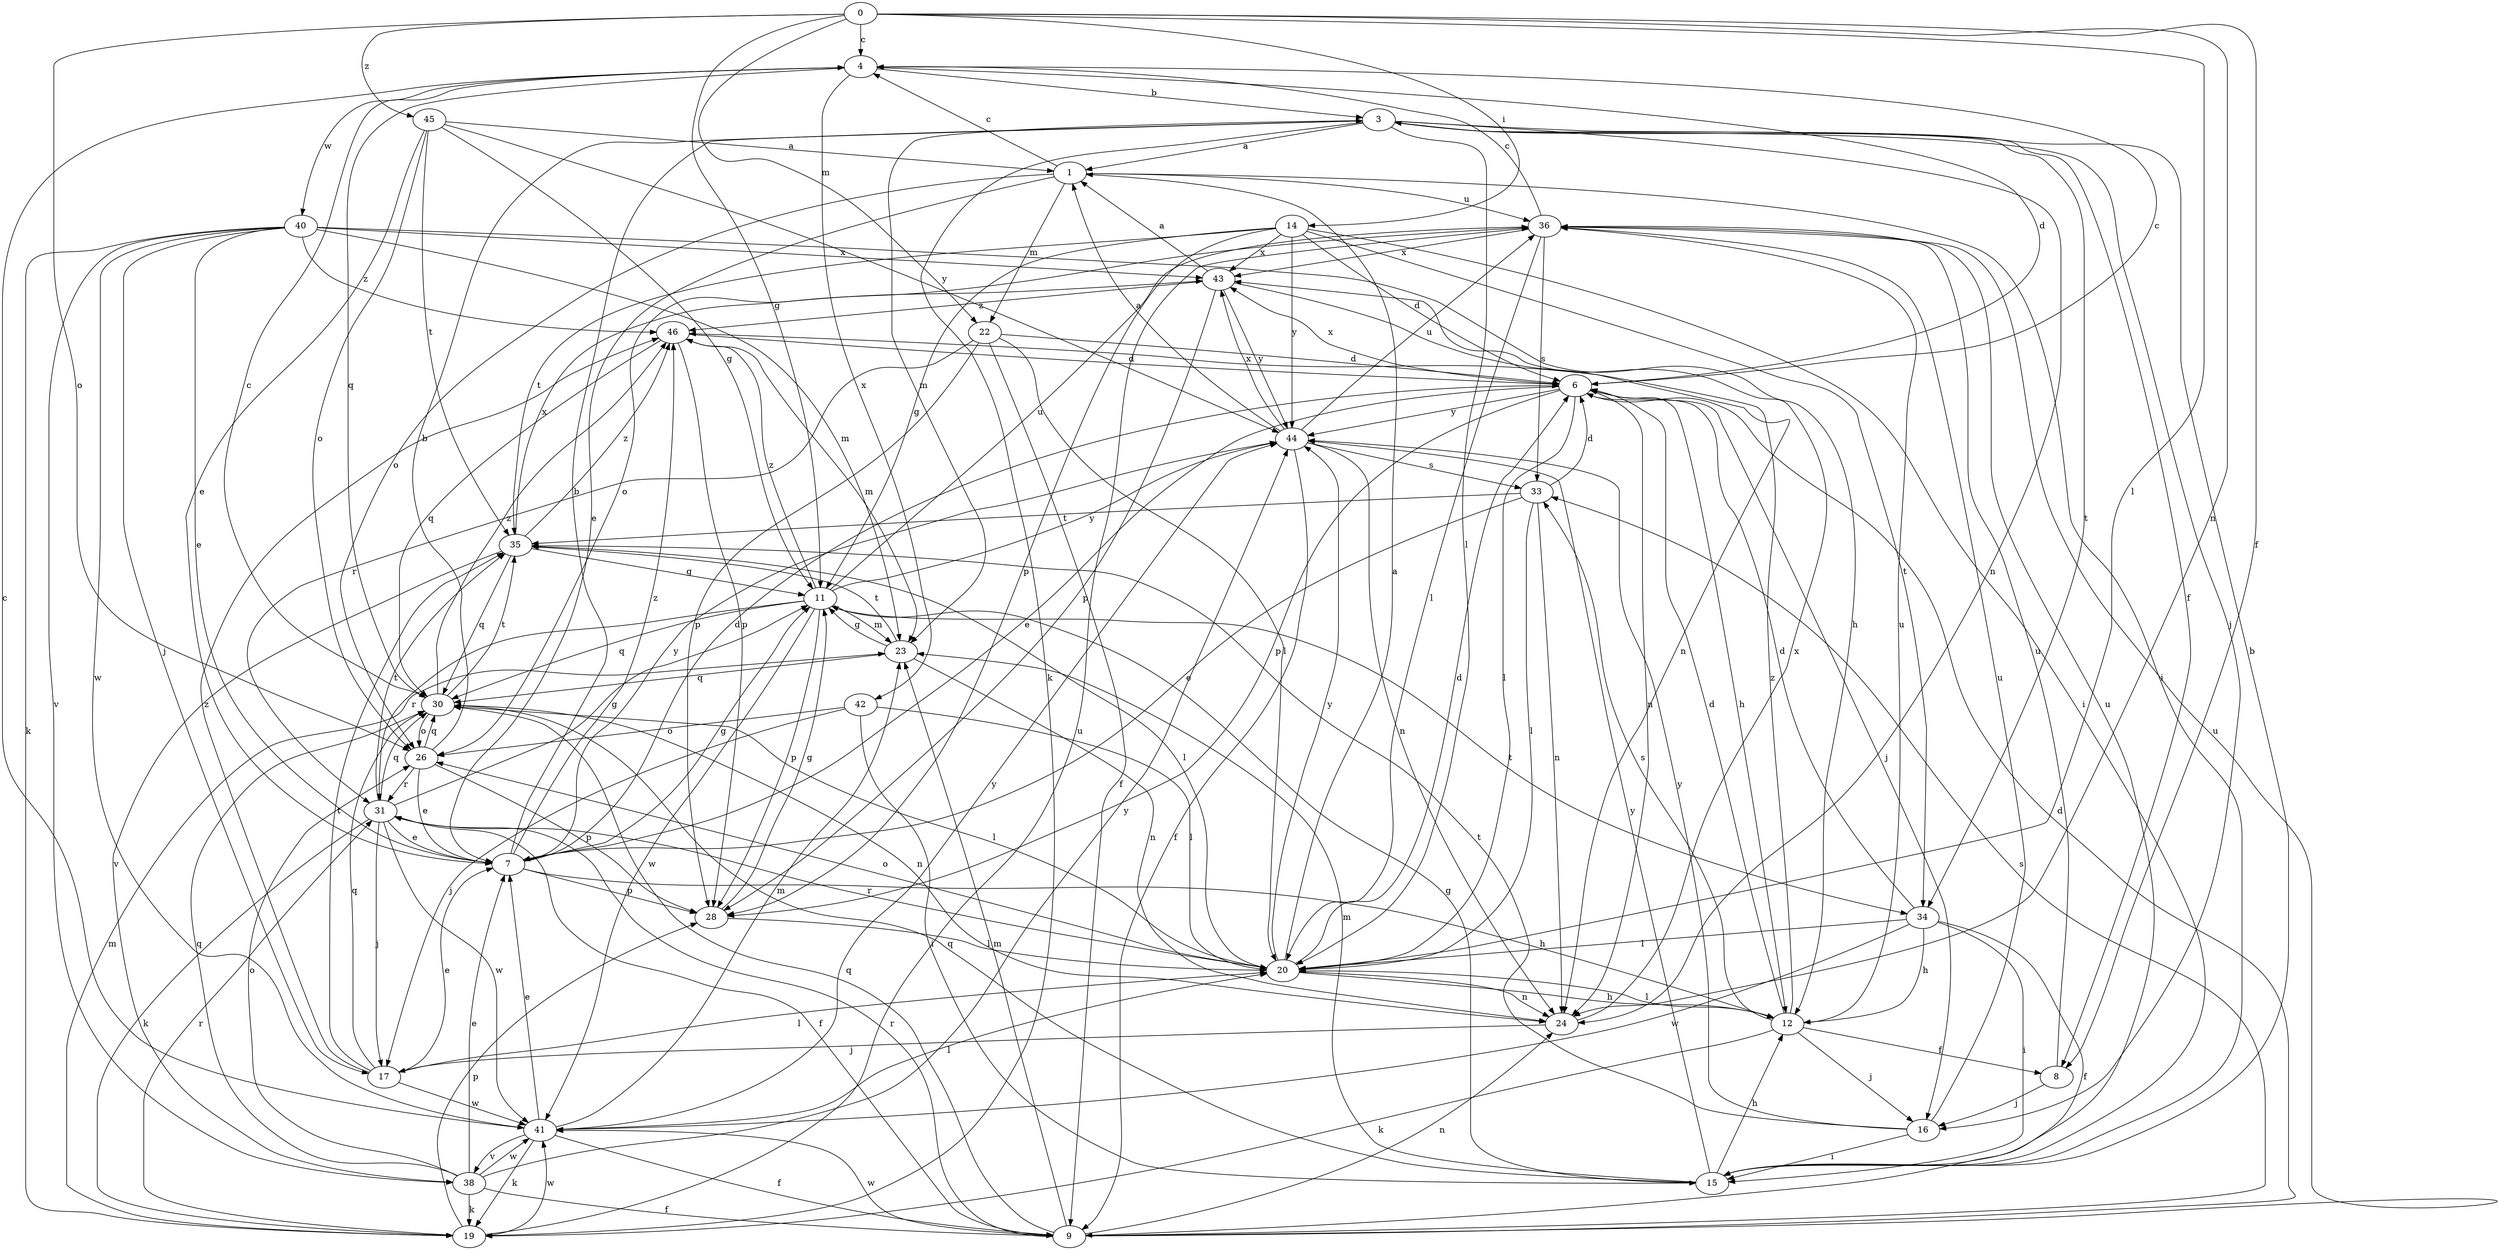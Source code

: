 strict digraph  {
0;
1;
3;
4;
6;
7;
8;
9;
11;
12;
14;
15;
16;
17;
19;
20;
22;
23;
24;
26;
28;
30;
31;
33;
34;
35;
36;
38;
40;
41;
42;
43;
44;
45;
46;
0 -> 4  [label=c];
0 -> 8  [label=f];
0 -> 11  [label=g];
0 -> 14  [label=i];
0 -> 20  [label=l];
0 -> 22  [label=m];
0 -> 24  [label=n];
0 -> 26  [label=o];
0 -> 45  [label=z];
1 -> 4  [label=c];
1 -> 7  [label=e];
1 -> 15  [label=i];
1 -> 22  [label=m];
1 -> 26  [label=o];
1 -> 36  [label=u];
3 -> 1  [label=a];
3 -> 8  [label=f];
3 -> 16  [label=j];
3 -> 19  [label=k];
3 -> 20  [label=l];
3 -> 23  [label=m];
3 -> 24  [label=n];
3 -> 34  [label=t];
4 -> 3  [label=b];
4 -> 6  [label=d];
4 -> 30  [label=q];
4 -> 40  [label=w];
4 -> 42  [label=x];
6 -> 4  [label=c];
6 -> 7  [label=e];
6 -> 12  [label=h];
6 -> 16  [label=j];
6 -> 20  [label=l];
6 -> 24  [label=n];
6 -> 28  [label=p];
6 -> 43  [label=x];
6 -> 44  [label=y];
7 -> 3  [label=b];
7 -> 6  [label=d];
7 -> 11  [label=g];
7 -> 12  [label=h];
7 -> 28  [label=p];
7 -> 44  [label=y];
7 -> 46  [label=z];
8 -> 16  [label=j];
8 -> 36  [label=u];
9 -> 6  [label=d];
9 -> 23  [label=m];
9 -> 24  [label=n];
9 -> 30  [label=q];
9 -> 31  [label=r];
9 -> 33  [label=s];
9 -> 36  [label=u];
9 -> 41  [label=w];
11 -> 23  [label=m];
11 -> 28  [label=p];
11 -> 30  [label=q];
11 -> 31  [label=r];
11 -> 34  [label=t];
11 -> 36  [label=u];
11 -> 41  [label=w];
11 -> 44  [label=y];
11 -> 46  [label=z];
12 -> 6  [label=d];
12 -> 8  [label=f];
12 -> 16  [label=j];
12 -> 19  [label=k];
12 -> 20  [label=l];
12 -> 33  [label=s];
12 -> 36  [label=u];
12 -> 46  [label=z];
14 -> 6  [label=d];
14 -> 11  [label=g];
14 -> 15  [label=i];
14 -> 28  [label=p];
14 -> 34  [label=t];
14 -> 35  [label=t];
14 -> 43  [label=x];
14 -> 44  [label=y];
15 -> 3  [label=b];
15 -> 11  [label=g];
15 -> 12  [label=h];
15 -> 23  [label=m];
15 -> 30  [label=q];
15 -> 36  [label=u];
15 -> 44  [label=y];
16 -> 15  [label=i];
16 -> 35  [label=t];
16 -> 36  [label=u];
16 -> 44  [label=y];
17 -> 7  [label=e];
17 -> 20  [label=l];
17 -> 30  [label=q];
17 -> 35  [label=t];
17 -> 41  [label=w];
17 -> 46  [label=z];
19 -> 23  [label=m];
19 -> 28  [label=p];
19 -> 31  [label=r];
19 -> 36  [label=u];
19 -> 41  [label=w];
20 -> 1  [label=a];
20 -> 6  [label=d];
20 -> 12  [label=h];
20 -> 24  [label=n];
20 -> 26  [label=o];
20 -> 31  [label=r];
20 -> 44  [label=y];
22 -> 6  [label=d];
22 -> 9  [label=f];
22 -> 20  [label=l];
22 -> 28  [label=p];
22 -> 31  [label=r];
23 -> 11  [label=g];
23 -> 24  [label=n];
23 -> 30  [label=q];
23 -> 35  [label=t];
24 -> 17  [label=j];
24 -> 43  [label=x];
26 -> 3  [label=b];
26 -> 7  [label=e];
26 -> 28  [label=p];
26 -> 30  [label=q];
26 -> 31  [label=r];
28 -> 11  [label=g];
28 -> 20  [label=l];
30 -> 4  [label=c];
30 -> 20  [label=l];
30 -> 24  [label=n];
30 -> 26  [label=o];
30 -> 35  [label=t];
30 -> 46  [label=z];
31 -> 7  [label=e];
31 -> 9  [label=f];
31 -> 11  [label=g];
31 -> 17  [label=j];
31 -> 19  [label=k];
31 -> 30  [label=q];
31 -> 35  [label=t];
31 -> 41  [label=w];
33 -> 6  [label=d];
33 -> 7  [label=e];
33 -> 20  [label=l];
33 -> 24  [label=n];
33 -> 35  [label=t];
34 -> 6  [label=d];
34 -> 9  [label=f];
34 -> 12  [label=h];
34 -> 15  [label=i];
34 -> 20  [label=l];
34 -> 41  [label=w];
35 -> 11  [label=g];
35 -> 20  [label=l];
35 -> 30  [label=q];
35 -> 38  [label=v];
35 -> 43  [label=x];
35 -> 46  [label=z];
36 -> 4  [label=c];
36 -> 20  [label=l];
36 -> 26  [label=o];
36 -> 33  [label=s];
36 -> 43  [label=x];
38 -> 7  [label=e];
38 -> 9  [label=f];
38 -> 19  [label=k];
38 -> 26  [label=o];
38 -> 30  [label=q];
38 -> 41  [label=w];
38 -> 44  [label=y];
40 -> 7  [label=e];
40 -> 12  [label=h];
40 -> 17  [label=j];
40 -> 19  [label=k];
40 -> 23  [label=m];
40 -> 38  [label=v];
40 -> 41  [label=w];
40 -> 43  [label=x];
40 -> 46  [label=z];
41 -> 4  [label=c];
41 -> 7  [label=e];
41 -> 9  [label=f];
41 -> 19  [label=k];
41 -> 20  [label=l];
41 -> 23  [label=m];
41 -> 38  [label=v];
41 -> 44  [label=y];
42 -> 15  [label=i];
42 -> 17  [label=j];
42 -> 20  [label=l];
42 -> 26  [label=o];
43 -> 1  [label=a];
43 -> 24  [label=n];
43 -> 28  [label=p];
43 -> 44  [label=y];
43 -> 46  [label=z];
44 -> 1  [label=a];
44 -> 9  [label=f];
44 -> 24  [label=n];
44 -> 33  [label=s];
44 -> 36  [label=u];
44 -> 43  [label=x];
45 -> 1  [label=a];
45 -> 7  [label=e];
45 -> 11  [label=g];
45 -> 26  [label=o];
45 -> 35  [label=t];
45 -> 44  [label=y];
46 -> 6  [label=d];
46 -> 23  [label=m];
46 -> 28  [label=p];
46 -> 30  [label=q];
}
